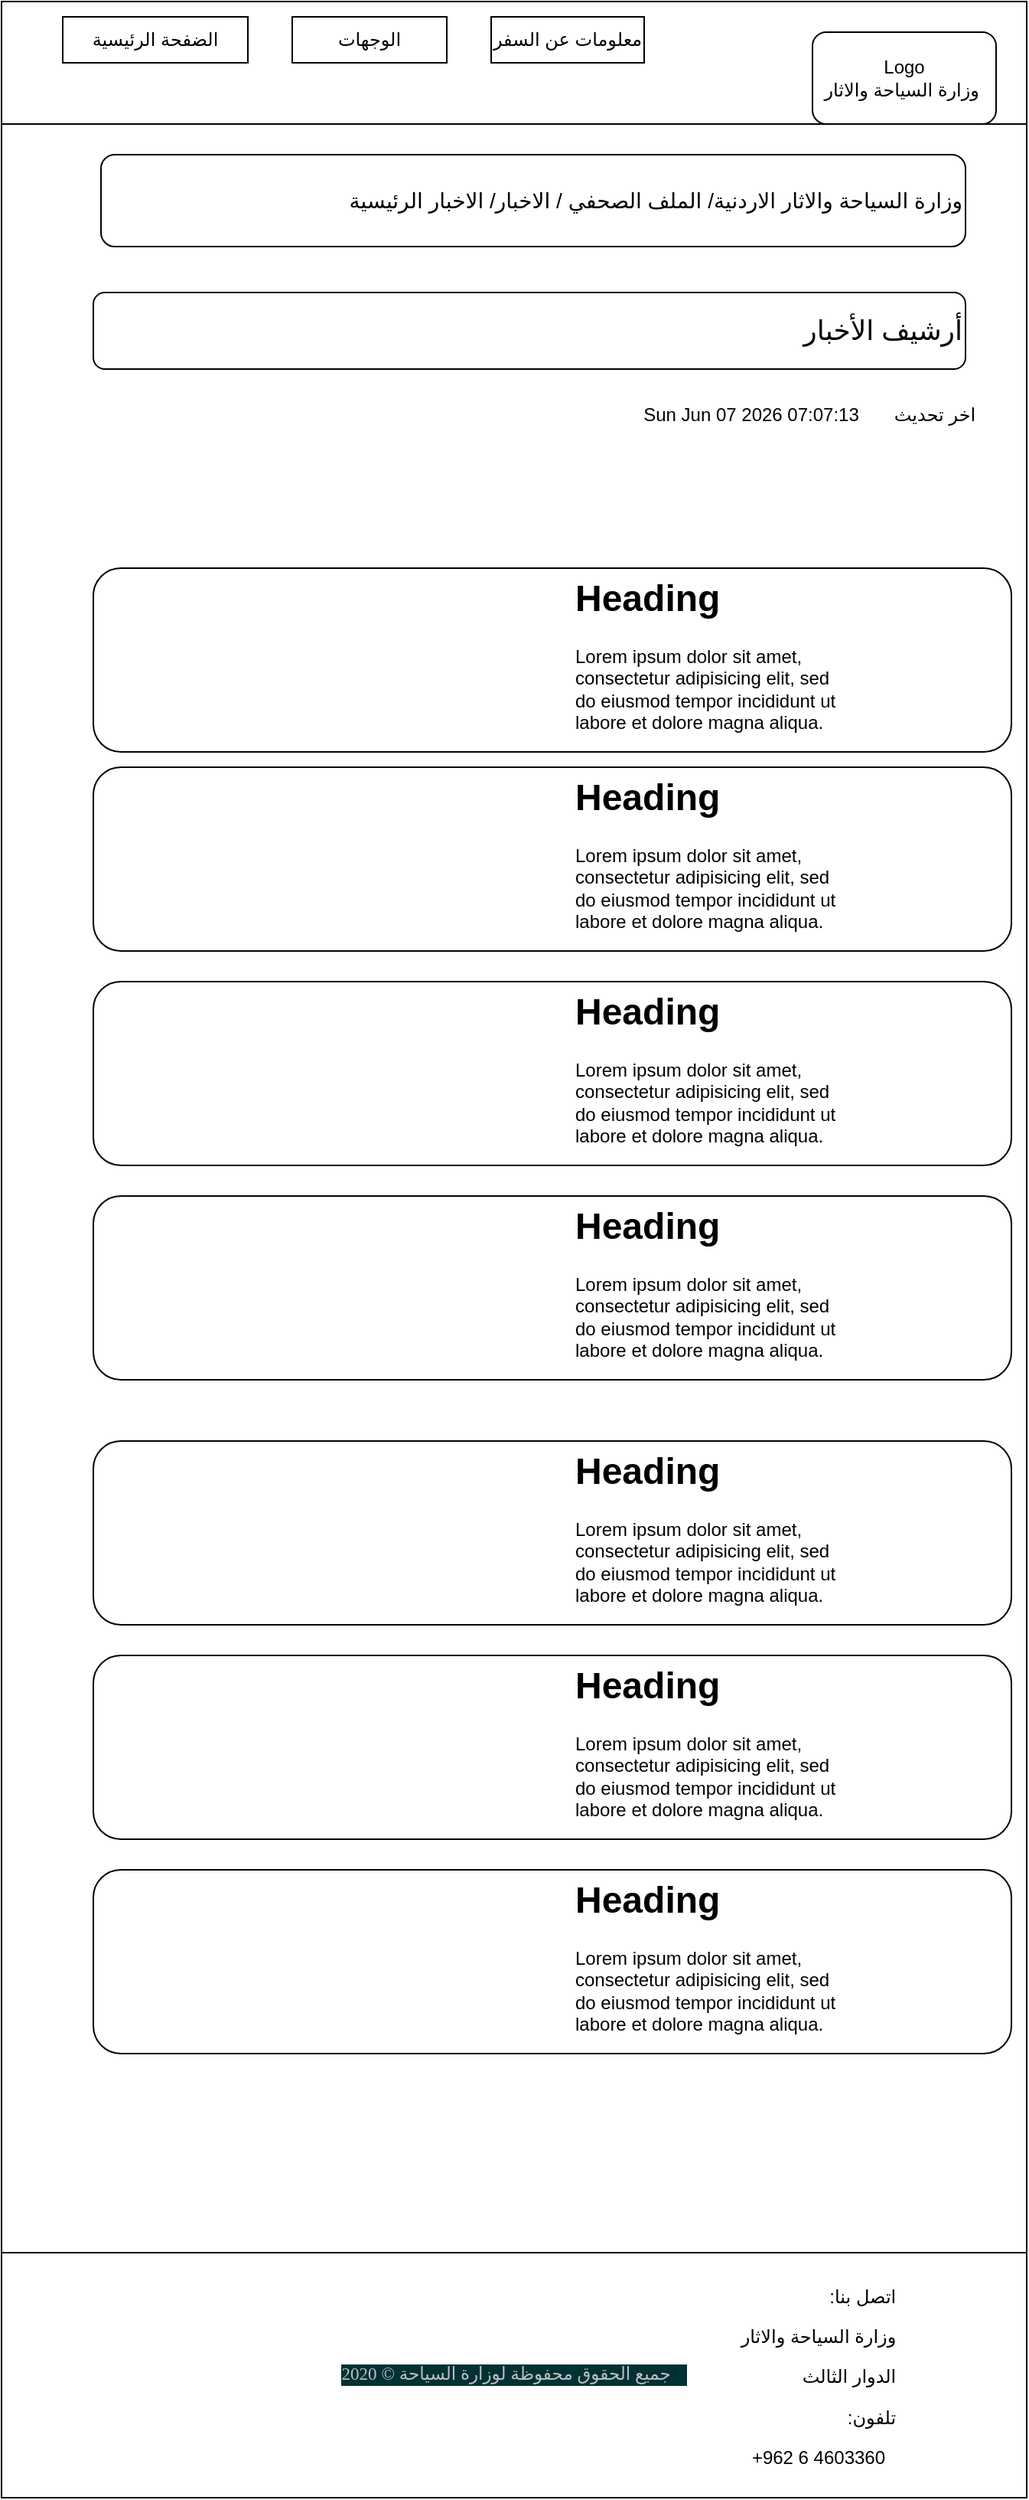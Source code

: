<mxfile version="13.6.2" type="device"><diagram id="8Zy-i8Y0TltbEhobNB1k" name="Page-1"><mxGraphModel dx="1038" dy="1668" grid="1" gridSize="10" guides="1" tooltips="1" connect="1" arrows="1" fold="1" page="1" pageScale="1" pageWidth="827" pageHeight="1169" math="0" shadow="0"><root><mxCell id="0"/><mxCell id="1" parent="0"/><mxCell id="fqaw4VsMs6HN2wwD9Gy8-1" value="" style="rounded=0;whiteSpace=wrap;html=1;fontStyle=1" parent="1" vertex="1"><mxGeometry x="70" y="-150" width="670" height="1620" as="geometry"/></mxCell><mxCell id="fqaw4VsMs6HN2wwD9Gy8-2" value="" style="rounded=0;whiteSpace=wrap;html=1;" parent="1" vertex="1"><mxGeometry x="70" y="-160" width="670" height="80" as="geometry"/></mxCell><mxCell id="fqaw4VsMs6HN2wwD9Gy8-3" value="الضفحة الرئيسية" style="rounded=0;whiteSpace=wrap;html=1;" parent="1" vertex="1"><mxGeometry x="110" y="-150" width="121" height="30" as="geometry"/></mxCell><mxCell id="fqaw4VsMs6HN2wwD9Gy8-4" value="معلومات عن السفر" style="rounded=0;whiteSpace=wrap;html=1;" parent="1" vertex="1"><mxGeometry x="390" y="-150" width="100" height="30" as="geometry"/></mxCell><mxCell id="fqaw4VsMs6HN2wwD9Gy8-5" value="الوجهات" style="rounded=0;whiteSpace=wrap;html=1;" parent="1" vertex="1"><mxGeometry x="260" y="-150" width="101" height="30" as="geometry"/></mxCell><mxCell id="fqaw4VsMs6HN2wwD9Gy8-6" value="Logo&lt;br&gt;وزارة السياحة والاثار&amp;nbsp;" style="rounded=1;whiteSpace=wrap;html=1;" parent="1" vertex="1"><mxGeometry x="600" y="-140" width="120" height="60" as="geometry"/></mxCell><mxCell id="fqaw4VsMs6HN2wwD9Gy8-7" value="&lt;div class=&quot;sct-copyright&quot; style=&quot;box-sizing: border-box ; color: rgb(189 , 190 , 192) ; float: right ; padding-left: 0px ; padding-right: 0.9em ; font-family: &amp;#34;newfont&amp;#34; ; font-size: 11.52px ; text-align: left ; background-color: rgb(1 , 49 , 51)&quot;&gt;جميع الحقوق محفوظة لوزارة السياحة ©&amp;nbsp;2020&lt;/div&gt;&lt;div&gt;&lt;br&gt;&lt;/div&gt;" style="rounded=0;whiteSpace=wrap;html=1;" parent="1" vertex="1"><mxGeometry x="70" y="1310" width="670" height="160" as="geometry"/></mxCell><mxCell id="fqaw4VsMs6HN2wwD9Gy8-8" value="&lt;p class=&quot;MsoNormal&quot; align=&quot;right&quot; style=&quot;text-align: right&quot;&gt;&lt;span lang=&quot;AR-SA&quot; dir=&quot;RTL&quot; style=&quot;font-family: &amp;#34;arial&amp;#34; , sans-serif&quot;&gt;&lt;span style=&quot;background-color: rgb(255 , 255 , 255)&quot;&gt;اتصل بنا:&lt;/span&gt;&lt;span style=&quot;background-color: yellow&quot;&gt;&lt;/span&gt;&lt;/span&gt;&lt;/p&gt;&lt;p class=&quot;MsoNormal&quot; align=&quot;right&quot; style=&quot;text-align: right&quot;&gt;&lt;span lang=&quot;AR-SA&quot; dir=&quot;RTL&quot; style=&quot;font-family: &amp;#34;arial&amp;#34; , sans-serif&quot;&gt;&lt;span style=&quot;background-color: rgb(255 , 255 , 255)&quot;&gt;وزارة السياحة والاثار&lt;/span&gt;&lt;/span&gt;&lt;/p&gt;&lt;p class=&quot;MsoNormal&quot; align=&quot;right&quot; style=&quot;text-align: right&quot;&gt;&lt;span lang=&quot;AR-SA&quot; dir=&quot;RTL&quot; style=&quot;font-family: &amp;#34;arial&amp;#34; , sans-serif&quot;&gt;&lt;span style=&quot;background-color: rgb(255 , 255 , 255)&quot;&gt;الدوار الثالث&amp;nbsp;&lt;/span&gt;&lt;/span&gt;&lt;/p&gt;&lt;p class=&quot;MsoNormal&quot; align=&quot;right&quot; style=&quot;text-align: right&quot;&gt;&lt;span lang=&quot;AR-SA&quot; dir=&quot;RTL&quot; style=&quot;font-family: &amp;#34;arial&amp;#34; , sans-serif&quot;&gt;&lt;span style=&quot;background-color: rgb(255 , 255 , 255)&quot;&gt;تلفون:&lt;/span&gt;&lt;/span&gt;&lt;/p&gt;&lt;span style=&quot;line-height: 107% ; font-family: &amp;#34;arial&amp;#34; , sans-serif&quot;&gt;&lt;font style=&quot;font-size: 12px&quot;&gt;+962 6 4603360&lt;/font&gt;&lt;/span&gt;" style="text;html=1;strokeColor=none;fillColor=none;align=center;verticalAlign=middle;whiteSpace=wrap;rounded=0;" parent="1" vertex="1"><mxGeometry x="524" y="1320" width="160" height="130" as="geometry"/></mxCell><mxCell id="fqaw4VsMs6HN2wwD9Gy8-9" value="&lt;font style=&quot;font-size: 14px&quot;&gt;وزارة السياحة والاثار الاردنية/ الملف الصحفي / الاخبار/ الاخبار الرئيسية&lt;/font&gt;" style="rounded=1;whiteSpace=wrap;html=1;align=right;" parent="1" vertex="1"><mxGeometry x="135" y="-60" width="565" height="60" as="geometry"/></mxCell><mxCell id="fqaw4VsMs6HN2wwD9Gy8-10" value="&lt;font style=&quot;font-size: 18px&quot;&gt;أرشيف الأخبار&lt;/font&gt;" style="rounded=1;whiteSpace=wrap;html=1;align=right;" parent="1" vertex="1"><mxGeometry x="130" y="30" width="570" height="50" as="geometry"/></mxCell><mxCell id="fqaw4VsMs6HN2wwD9Gy8-16" value="اخر تحديث" style="text;html=1;strokeColor=none;fillColor=none;align=center;verticalAlign=middle;whiteSpace=wrap;rounded=0;" parent="1" vertex="1"><mxGeometry x="650" y="100" width="60" height="20" as="geometry"/></mxCell><UserObject label="%date{ddd mmm dd yyyy HH:MM:ss}%" placeholders="1" id="fqaw4VsMs6HN2wwD9Gy8-17"><mxCell style="text;html=1;strokeColor=none;fillColor=none;align=center;verticalAlign=middle;whiteSpace=wrap;overflow=hidden;" parent="1" vertex="1"><mxGeometry x="480" y="100" width="160" height="20" as="geometry"/></mxCell></UserObject><mxCell id="fqaw4VsMs6HN2wwD9Gy8-23" value="" style="rounded=1;whiteSpace=wrap;html=1;" parent="1" vertex="1"><mxGeometry x="130" y="480" width="600" height="120" as="geometry"/></mxCell><mxCell id="fqaw4VsMs6HN2wwD9Gy8-24" value="" style="rounded=1;whiteSpace=wrap;html=1;" parent="1" vertex="1"><mxGeometry x="130" y="620" width="600" height="120" as="geometry"/></mxCell><mxCell id="fqaw4VsMs6HN2wwD9Gy8-25" value="" style="rounded=1;whiteSpace=wrap;html=1;" parent="1" vertex="1"><mxGeometry x="130" y="780" width="600" height="120" as="geometry"/></mxCell><mxCell id="fqaw4VsMs6HN2wwD9Gy8-26" value="" style="rounded=1;whiteSpace=wrap;html=1;" parent="1" vertex="1"><mxGeometry x="130" y="920" width="600" height="120" as="geometry"/></mxCell><mxCell id="fqaw4VsMs6HN2wwD9Gy8-27" value="" style="rounded=1;whiteSpace=wrap;html=1;" parent="1" vertex="1"><mxGeometry x="130" y="1060" width="600" height="120" as="geometry"/></mxCell><mxCell id="fqaw4VsMs6HN2wwD9Gy8-28" value="" style="rounded=1;whiteSpace=wrap;html=1;" parent="1" vertex="1"><mxGeometry x="130" y="340" width="600" height="120" as="geometry"/></mxCell><mxCell id="fqaw4VsMs6HN2wwD9Gy8-29" value="" style="rounded=1;whiteSpace=wrap;html=1;" parent="1" vertex="1"><mxGeometry x="130" y="210" width="600" height="120" as="geometry"/></mxCell><mxCell id="fqaw4VsMs6HN2wwD9Gy8-31" value="&lt;h1&gt;Heading&lt;/h1&gt;&lt;p&gt;Lorem ipsum dolor sit amet, consectetur adipisicing elit, sed do eiusmod tempor incididunt ut labore et dolore magna aliqua.&lt;/p&gt;" style="text;html=1;strokeColor=none;fillColor=none;spacing=5;spacingTop=-20;whiteSpace=wrap;overflow=hidden;rounded=0;" parent="1" vertex="1"><mxGeometry x="440" y="210" width="190" height="120" as="geometry"/></mxCell><mxCell id="fqaw4VsMs6HN2wwD9Gy8-32" value="&lt;h1&gt;Heading&lt;/h1&gt;&lt;p&gt;Lorem ipsum dolor sit amet, consectetur adipisicing elit, sed do eiusmod tempor incididunt ut labore et dolore magna aliqua.&lt;/p&gt;" style="text;html=1;strokeColor=none;fillColor=none;spacing=5;spacingTop=-20;whiteSpace=wrap;overflow=hidden;rounded=0;" parent="1" vertex="1"><mxGeometry x="440" y="340" width="190" height="120" as="geometry"/></mxCell><mxCell id="fqaw4VsMs6HN2wwD9Gy8-33" value="&lt;h1&gt;Heading&lt;/h1&gt;&lt;p&gt;Lorem ipsum dolor sit amet, consectetur adipisicing elit, sed do eiusmod tempor incididunt ut labore et dolore magna aliqua.&lt;/p&gt;" style="text;html=1;strokeColor=none;fillColor=none;spacing=5;spacingTop=-20;whiteSpace=wrap;overflow=hidden;rounded=0;" parent="1" vertex="1"><mxGeometry x="440" y="480" width="190" height="120" as="geometry"/></mxCell><mxCell id="fqaw4VsMs6HN2wwD9Gy8-34" value="&lt;h1&gt;Heading&lt;/h1&gt;&lt;p&gt;Lorem ipsum dolor sit amet, consectetur adipisicing elit, sed do eiusmod tempor incididunt ut labore et dolore magna aliqua.&lt;/p&gt;" style="text;html=1;strokeColor=none;fillColor=none;spacing=5;spacingTop=-20;whiteSpace=wrap;overflow=hidden;rounded=0;" parent="1" vertex="1"><mxGeometry x="440" y="620" width="190" height="120" as="geometry"/></mxCell><mxCell id="fqaw4VsMs6HN2wwD9Gy8-35" value="&lt;h1&gt;Heading&lt;/h1&gt;&lt;p&gt;Lorem ipsum dolor sit amet, consectetur adipisicing elit, sed do eiusmod tempor incididunt ut labore et dolore magna aliqua.&lt;/p&gt;" style="text;html=1;strokeColor=none;fillColor=none;spacing=5;spacingTop=-20;whiteSpace=wrap;overflow=hidden;rounded=0;" parent="1" vertex="1"><mxGeometry x="440" y="780" width="190" height="120" as="geometry"/></mxCell><mxCell id="fqaw4VsMs6HN2wwD9Gy8-36" value="&lt;h1&gt;Heading&lt;/h1&gt;&lt;p&gt;Lorem ipsum dolor sit amet, consectetur adipisicing elit, sed do eiusmod tempor incididunt ut labore et dolore magna aliqua.&lt;/p&gt;" style="text;html=1;strokeColor=none;fillColor=none;spacing=5;spacingTop=-20;whiteSpace=wrap;overflow=hidden;rounded=0;" parent="1" vertex="1"><mxGeometry x="440" y="920" width="190" height="120" as="geometry"/></mxCell><mxCell id="fqaw4VsMs6HN2wwD9Gy8-37" value="&lt;h1&gt;Heading&lt;/h1&gt;&lt;p&gt;Lorem ipsum dolor sit amet, consectetur adipisicing elit, sed do eiusmod tempor incididunt ut labore et dolore magna aliqua.&lt;/p&gt;" style="text;html=1;strokeColor=none;fillColor=none;spacing=5;spacingTop=-20;whiteSpace=wrap;overflow=hidden;rounded=0;" parent="1" vertex="1"><mxGeometry x="440" y="1060" width="190" height="120" as="geometry"/></mxCell></root></mxGraphModel></diagram></mxfile>